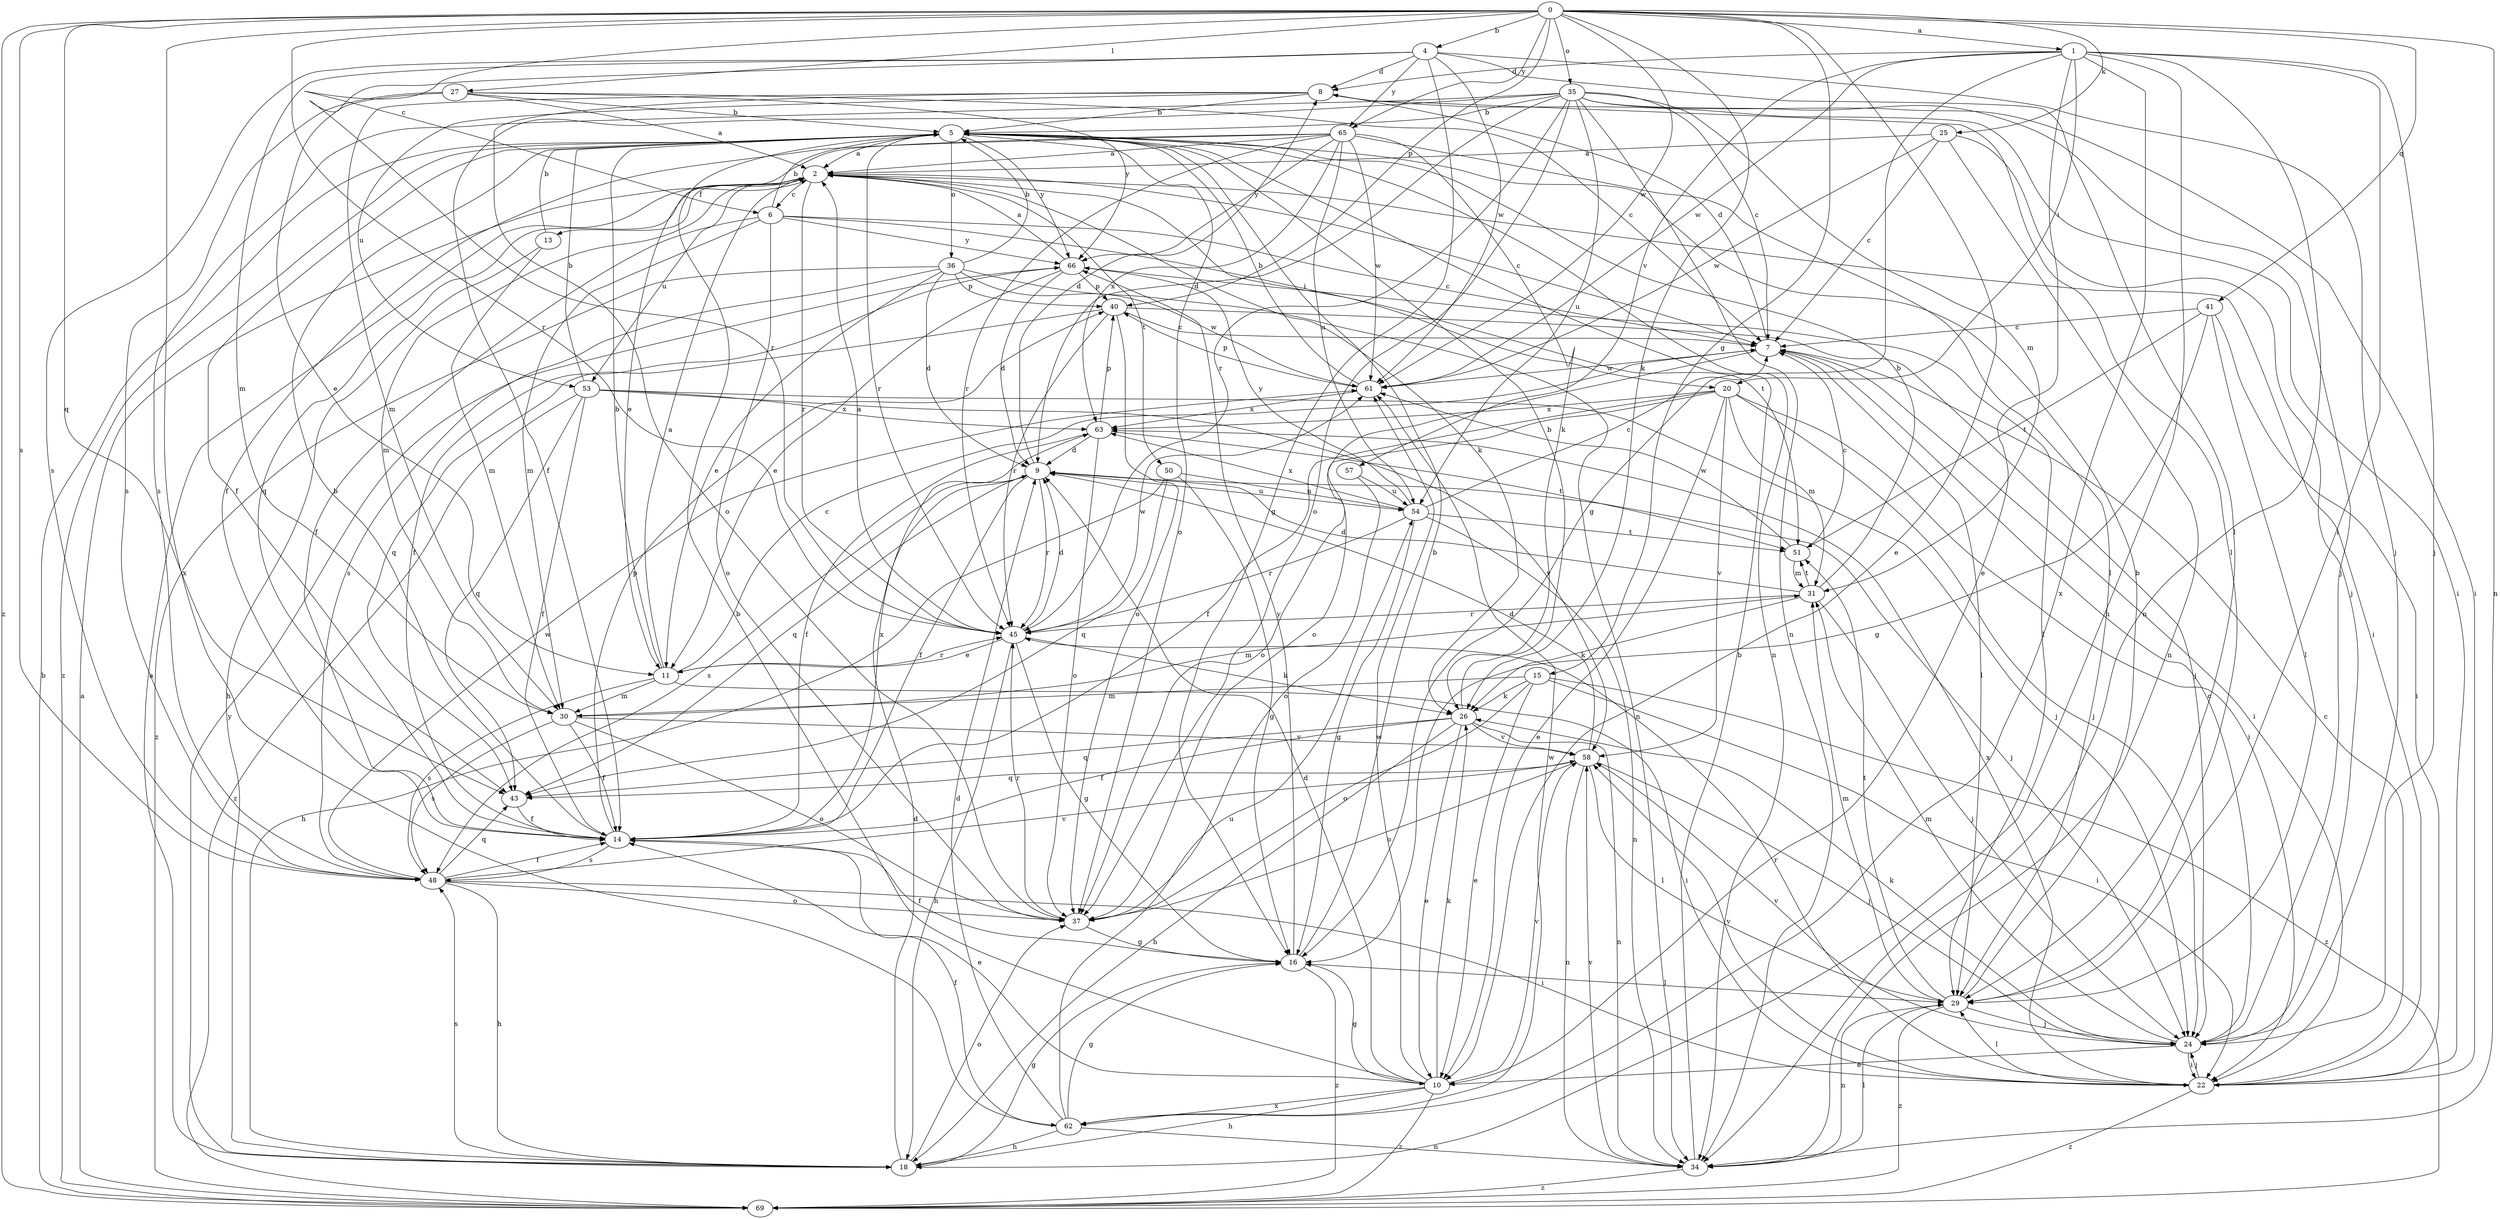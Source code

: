strict digraph  {
0;
1;
2;
4;
5;
6;
7;
8;
9;
10;
11;
13;
14;
15;
16;
18;
20;
22;
24;
25;
26;
27;
29;
30;
31;
34;
35;
36;
37;
40;
41;
43;
45;
48;
50;
51;
53;
54;
57;
58;
61;
62;
63;
65;
66;
69;
0 -> 1  [label=a];
0 -> 4  [label=b];
0 -> 6  [label=c];
0 -> 10  [label=e];
0 -> 15  [label=g];
0 -> 25  [label=k];
0 -> 26  [label=k];
0 -> 27  [label=l];
0 -> 34  [label=n];
0 -> 35  [label=o];
0 -> 40  [label=p];
0 -> 41  [label=q];
0 -> 43  [label=q];
0 -> 45  [label=r];
0 -> 48  [label=s];
0 -> 61  [label=w];
0 -> 62  [label=x];
0 -> 65  [label=y];
0 -> 69  [label=z];
1 -> 8  [label=d];
1 -> 10  [label=e];
1 -> 16  [label=g];
1 -> 18  [label=h];
1 -> 20  [label=i];
1 -> 24  [label=j];
1 -> 29  [label=l];
1 -> 34  [label=n];
1 -> 57  [label=v];
1 -> 61  [label=w];
1 -> 62  [label=x];
2 -> 6  [label=c];
2 -> 7  [label=c];
2 -> 13  [label=f];
2 -> 20  [label=i];
2 -> 22  [label=i];
2 -> 26  [label=k];
2 -> 30  [label=m];
2 -> 43  [label=q];
2 -> 45  [label=r];
2 -> 50  [label=t];
2 -> 53  [label=u];
4 -> 8  [label=d];
4 -> 16  [label=g];
4 -> 24  [label=j];
4 -> 29  [label=l];
4 -> 30  [label=m];
4 -> 45  [label=r];
4 -> 48  [label=s];
4 -> 61  [label=w];
4 -> 65  [label=y];
5 -> 2  [label=a];
5 -> 14  [label=f];
5 -> 34  [label=n];
5 -> 36  [label=o];
5 -> 37  [label=o];
5 -> 45  [label=r];
5 -> 66  [label=y];
5 -> 69  [label=z];
6 -> 5  [label=b];
6 -> 7  [label=c];
6 -> 14  [label=f];
6 -> 30  [label=m];
6 -> 37  [label=o];
6 -> 51  [label=t];
6 -> 66  [label=y];
7 -> 8  [label=d];
7 -> 22  [label=i];
7 -> 29  [label=l];
7 -> 37  [label=o];
7 -> 61  [label=w];
8 -> 5  [label=b];
8 -> 22  [label=i];
8 -> 29  [label=l];
8 -> 30  [label=m];
8 -> 37  [label=o];
8 -> 53  [label=u];
9 -> 8  [label=d];
9 -> 14  [label=f];
9 -> 24  [label=j];
9 -> 43  [label=q];
9 -> 45  [label=r];
9 -> 48  [label=s];
9 -> 54  [label=u];
10 -> 5  [label=b];
10 -> 9  [label=d];
10 -> 16  [label=g];
10 -> 18  [label=h];
10 -> 26  [label=k];
10 -> 58  [label=v];
10 -> 61  [label=w];
10 -> 62  [label=x];
10 -> 69  [label=z];
11 -> 2  [label=a];
11 -> 5  [label=b];
11 -> 7  [label=c];
11 -> 22  [label=i];
11 -> 30  [label=m];
11 -> 45  [label=r];
11 -> 48  [label=s];
13 -> 5  [label=b];
13 -> 18  [label=h];
13 -> 30  [label=m];
14 -> 5  [label=b];
14 -> 10  [label=e];
14 -> 40  [label=p];
14 -> 48  [label=s];
14 -> 63  [label=x];
15 -> 10  [label=e];
15 -> 22  [label=i];
15 -> 26  [label=k];
15 -> 30  [label=m];
15 -> 37  [label=o];
15 -> 69  [label=z];
16 -> 5  [label=b];
16 -> 14  [label=f];
16 -> 29  [label=l];
16 -> 66  [label=y];
16 -> 69  [label=z];
18 -> 2  [label=a];
18 -> 9  [label=d];
18 -> 16  [label=g];
18 -> 37  [label=o];
18 -> 48  [label=s];
18 -> 66  [label=y];
20 -> 10  [label=e];
20 -> 14  [label=f];
20 -> 22  [label=i];
20 -> 24  [label=j];
20 -> 31  [label=m];
20 -> 37  [label=o];
20 -> 58  [label=v];
20 -> 63  [label=x];
22 -> 7  [label=c];
22 -> 24  [label=j];
22 -> 29  [label=l];
22 -> 45  [label=r];
22 -> 58  [label=v];
22 -> 63  [label=x];
22 -> 69  [label=z];
24 -> 7  [label=c];
24 -> 10  [label=e];
24 -> 22  [label=i];
24 -> 26  [label=k];
24 -> 31  [label=m];
24 -> 58  [label=v];
25 -> 2  [label=a];
25 -> 7  [label=c];
25 -> 24  [label=j];
25 -> 34  [label=n];
25 -> 61  [label=w];
26 -> 5  [label=b];
26 -> 10  [label=e];
26 -> 14  [label=f];
26 -> 18  [label=h];
26 -> 34  [label=n];
26 -> 43  [label=q];
26 -> 58  [label=v];
27 -> 2  [label=a];
27 -> 5  [label=b];
27 -> 7  [label=c];
27 -> 11  [label=e];
27 -> 48  [label=s];
27 -> 66  [label=y];
29 -> 5  [label=b];
29 -> 24  [label=j];
29 -> 31  [label=m];
29 -> 34  [label=n];
29 -> 51  [label=t];
29 -> 69  [label=z];
30 -> 14  [label=f];
30 -> 31  [label=m];
30 -> 37  [label=o];
30 -> 48  [label=s];
30 -> 58  [label=v];
31 -> 5  [label=b];
31 -> 9  [label=d];
31 -> 24  [label=j];
31 -> 26  [label=k];
31 -> 45  [label=r];
31 -> 51  [label=t];
34 -> 5  [label=b];
34 -> 29  [label=l];
34 -> 58  [label=v];
34 -> 69  [label=z];
35 -> 5  [label=b];
35 -> 7  [label=c];
35 -> 9  [label=d];
35 -> 14  [label=f];
35 -> 22  [label=i];
35 -> 24  [label=j];
35 -> 31  [label=m];
35 -> 34  [label=n];
35 -> 37  [label=o];
35 -> 45  [label=r];
35 -> 48  [label=s];
35 -> 54  [label=u];
36 -> 5  [label=b];
36 -> 9  [label=d];
36 -> 11  [label=e];
36 -> 34  [label=n];
36 -> 40  [label=p];
36 -> 48  [label=s];
36 -> 61  [label=w];
36 -> 69  [label=z];
37 -> 16  [label=g];
37 -> 45  [label=r];
40 -> 7  [label=c];
40 -> 24  [label=j];
40 -> 37  [label=o];
40 -> 43  [label=q];
40 -> 45  [label=r];
41 -> 7  [label=c];
41 -> 16  [label=g];
41 -> 22  [label=i];
41 -> 29  [label=l];
41 -> 51  [label=t];
43 -> 14  [label=f];
45 -> 2  [label=a];
45 -> 9  [label=d];
45 -> 11  [label=e];
45 -> 16  [label=g];
45 -> 18  [label=h];
45 -> 26  [label=k];
45 -> 61  [label=w];
48 -> 14  [label=f];
48 -> 18  [label=h];
48 -> 22  [label=i];
48 -> 37  [label=o];
48 -> 43  [label=q];
48 -> 58  [label=v];
48 -> 61  [label=w];
50 -> 16  [label=g];
50 -> 18  [label=h];
50 -> 43  [label=q];
50 -> 54  [label=u];
51 -> 7  [label=c];
51 -> 31  [label=m];
51 -> 61  [label=w];
53 -> 5  [label=b];
53 -> 14  [label=f];
53 -> 24  [label=j];
53 -> 43  [label=q];
53 -> 58  [label=v];
53 -> 63  [label=x];
53 -> 69  [label=z];
54 -> 7  [label=c];
54 -> 16  [label=g];
54 -> 34  [label=n];
54 -> 45  [label=r];
54 -> 51  [label=t];
54 -> 63  [label=x];
54 -> 66  [label=y];
57 -> 37  [label=o];
57 -> 54  [label=u];
58 -> 9  [label=d];
58 -> 24  [label=j];
58 -> 29  [label=l];
58 -> 34  [label=n];
58 -> 37  [label=o];
58 -> 43  [label=q];
61 -> 5  [label=b];
61 -> 40  [label=p];
61 -> 63  [label=x];
62 -> 9  [label=d];
62 -> 14  [label=f];
62 -> 16  [label=g];
62 -> 18  [label=h];
62 -> 34  [label=n];
62 -> 54  [label=u];
62 -> 61  [label=w];
63 -> 9  [label=d];
63 -> 14  [label=f];
63 -> 37  [label=o];
63 -> 40  [label=p];
63 -> 51  [label=t];
65 -> 2  [label=a];
65 -> 11  [label=e];
65 -> 14  [label=f];
65 -> 26  [label=k];
65 -> 29  [label=l];
65 -> 45  [label=r];
65 -> 54  [label=u];
65 -> 61  [label=w];
65 -> 63  [label=x];
65 -> 66  [label=y];
66 -> 2  [label=a];
66 -> 9  [label=d];
66 -> 11  [label=e];
66 -> 14  [label=f];
66 -> 29  [label=l];
66 -> 40  [label=p];
69 -> 2  [label=a];
69 -> 5  [label=b];
}
